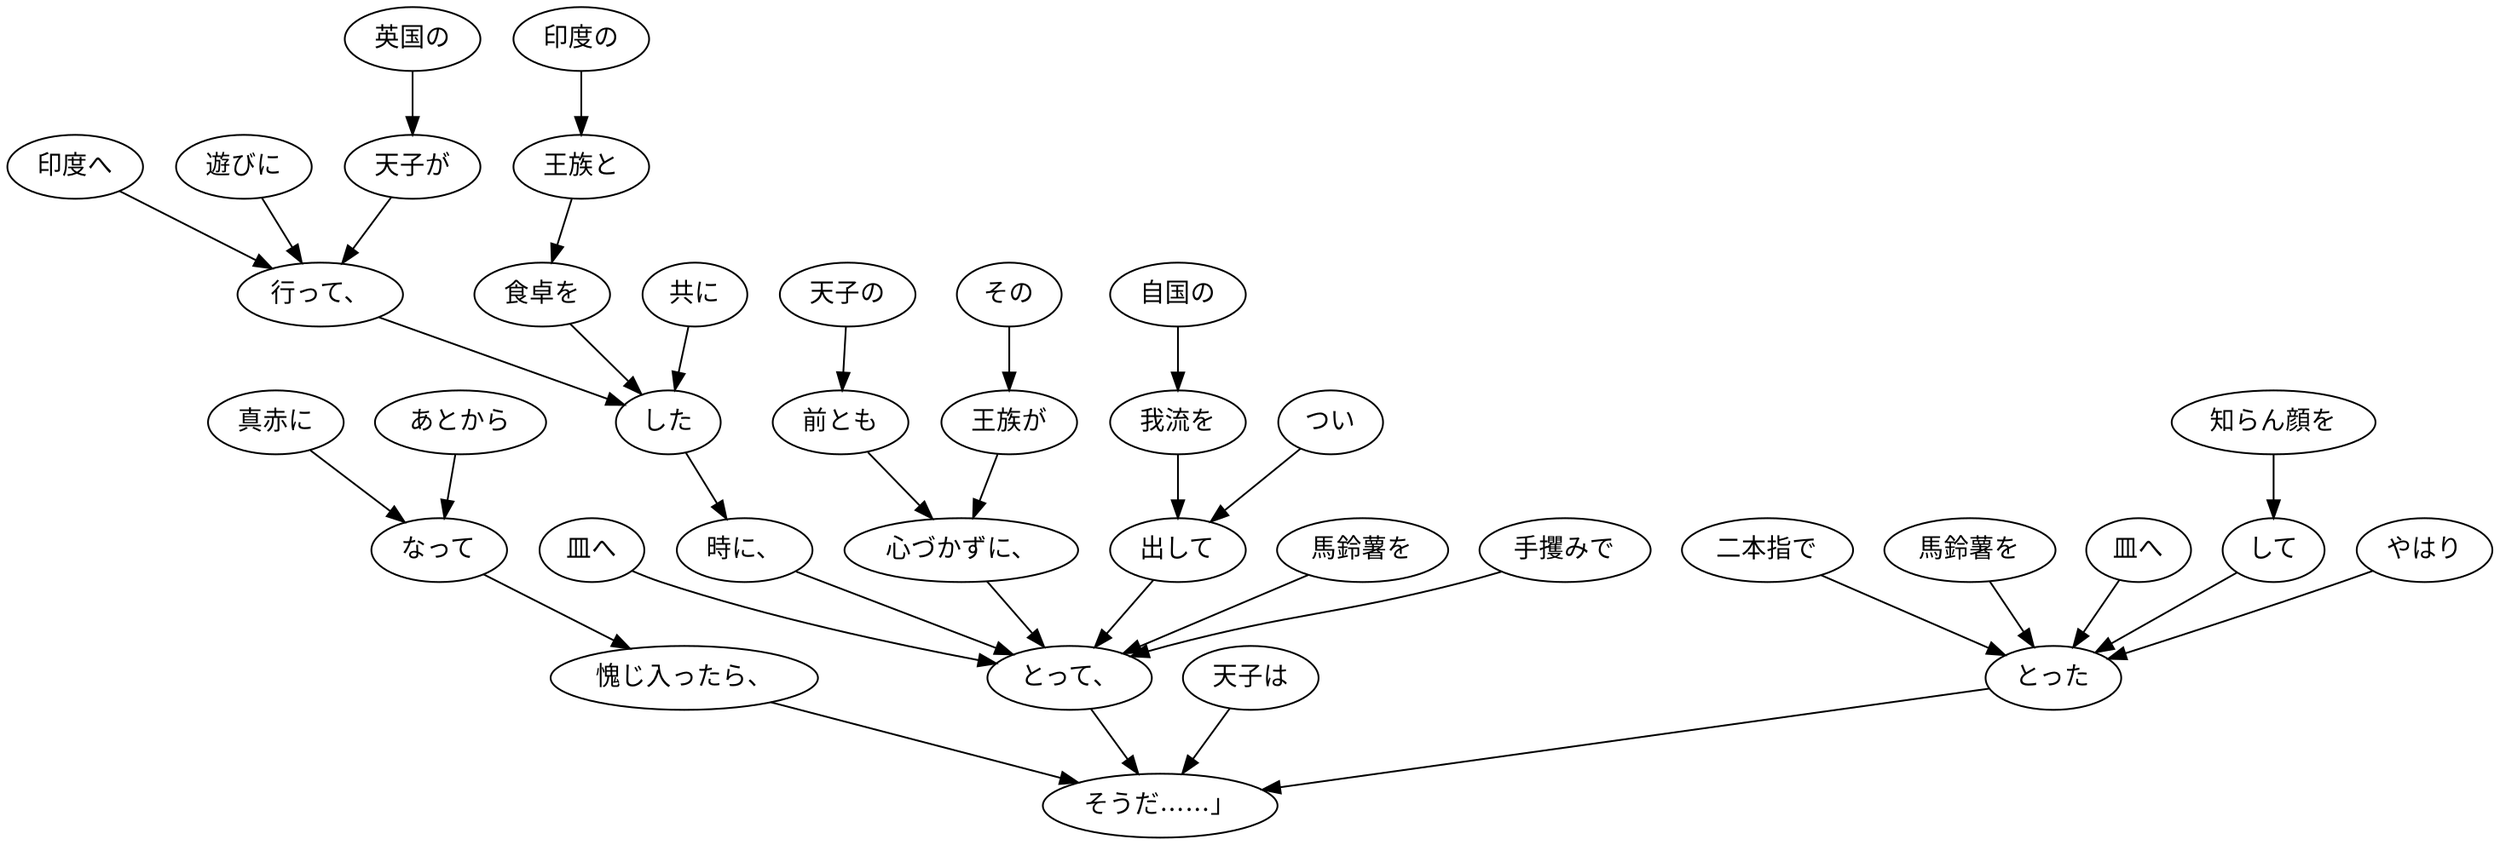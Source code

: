 digraph graph8526 {
	node0 [label="英国の"];
	node1 [label="天子が"];
	node2 [label="印度へ"];
	node3 [label="遊びに"];
	node4 [label="行って、"];
	node5 [label="印度の"];
	node6 [label="王族と"];
	node7 [label="食卓を"];
	node8 [label="共に"];
	node9 [label="した"];
	node10 [label="時に、"];
	node11 [label="その"];
	node12 [label="王族が"];
	node13 [label="天子の"];
	node14 [label="前とも"];
	node15 [label="心づかずに、"];
	node16 [label="つい"];
	node17 [label="自国の"];
	node18 [label="我流を"];
	node19 [label="出して"];
	node20 [label="馬鈴薯を"];
	node21 [label="手攫みで"];
	node22 [label="皿へ"];
	node23 [label="とって、"];
	node24 [label="あとから"];
	node25 [label="真赤に"];
	node26 [label="なって"];
	node27 [label="愧じ入ったら、"];
	node28 [label="天子は"];
	node29 [label="知らん顔を"];
	node30 [label="して"];
	node31 [label="やはり"];
	node32 [label="二本指で"];
	node33 [label="馬鈴薯を"];
	node34 [label="皿へ"];
	node35 [label="とった"];
	node36 [label="そうだ……」"];
	node0 -> node1;
	node1 -> node4;
	node2 -> node4;
	node3 -> node4;
	node4 -> node9;
	node5 -> node6;
	node6 -> node7;
	node7 -> node9;
	node8 -> node9;
	node9 -> node10;
	node10 -> node23;
	node11 -> node12;
	node12 -> node15;
	node13 -> node14;
	node14 -> node15;
	node15 -> node23;
	node16 -> node19;
	node17 -> node18;
	node18 -> node19;
	node19 -> node23;
	node20 -> node23;
	node21 -> node23;
	node22 -> node23;
	node23 -> node36;
	node24 -> node26;
	node25 -> node26;
	node26 -> node27;
	node27 -> node36;
	node28 -> node36;
	node29 -> node30;
	node30 -> node35;
	node31 -> node35;
	node32 -> node35;
	node33 -> node35;
	node34 -> node35;
	node35 -> node36;
}
